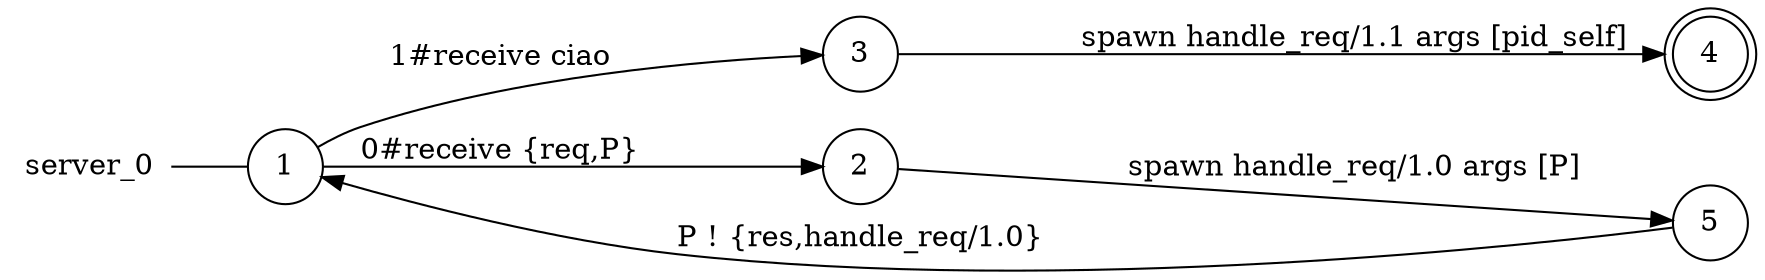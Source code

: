 digraph server_0 {
	rankdir="LR";
	n_0 [label="server_0", shape="plaintext"];
	n_1 [id="1", shape=circle, label="1"];
	n_0 -> n_1 [arrowhead=none];
	n_2 [id="4", shape=circle, label="3"];
	n_3 [id="6", shape=circle, label="5"];
	n_4 [id="3", shape=doublecircle, label="4"];
	n_5 [id="2", shape=circle, label="2"];

	n_3 -> n_1 [id="[$e|7]", label="P ! {res,handle_req/1.0}"];
	n_1 -> n_5 [id="[$e|3]", label="0#receive {req,P}"];
	n_1 -> n_2 [id="[$e|4]", label="1#receive ciao"];
	n_5 -> n_3 [id="[$e|2]", label="spawn handle_req/1.0 args [P]"];
	n_2 -> n_4 [id="[$e|1]", label="spawn handle_req/1.1 args [pid_self]"];
}

